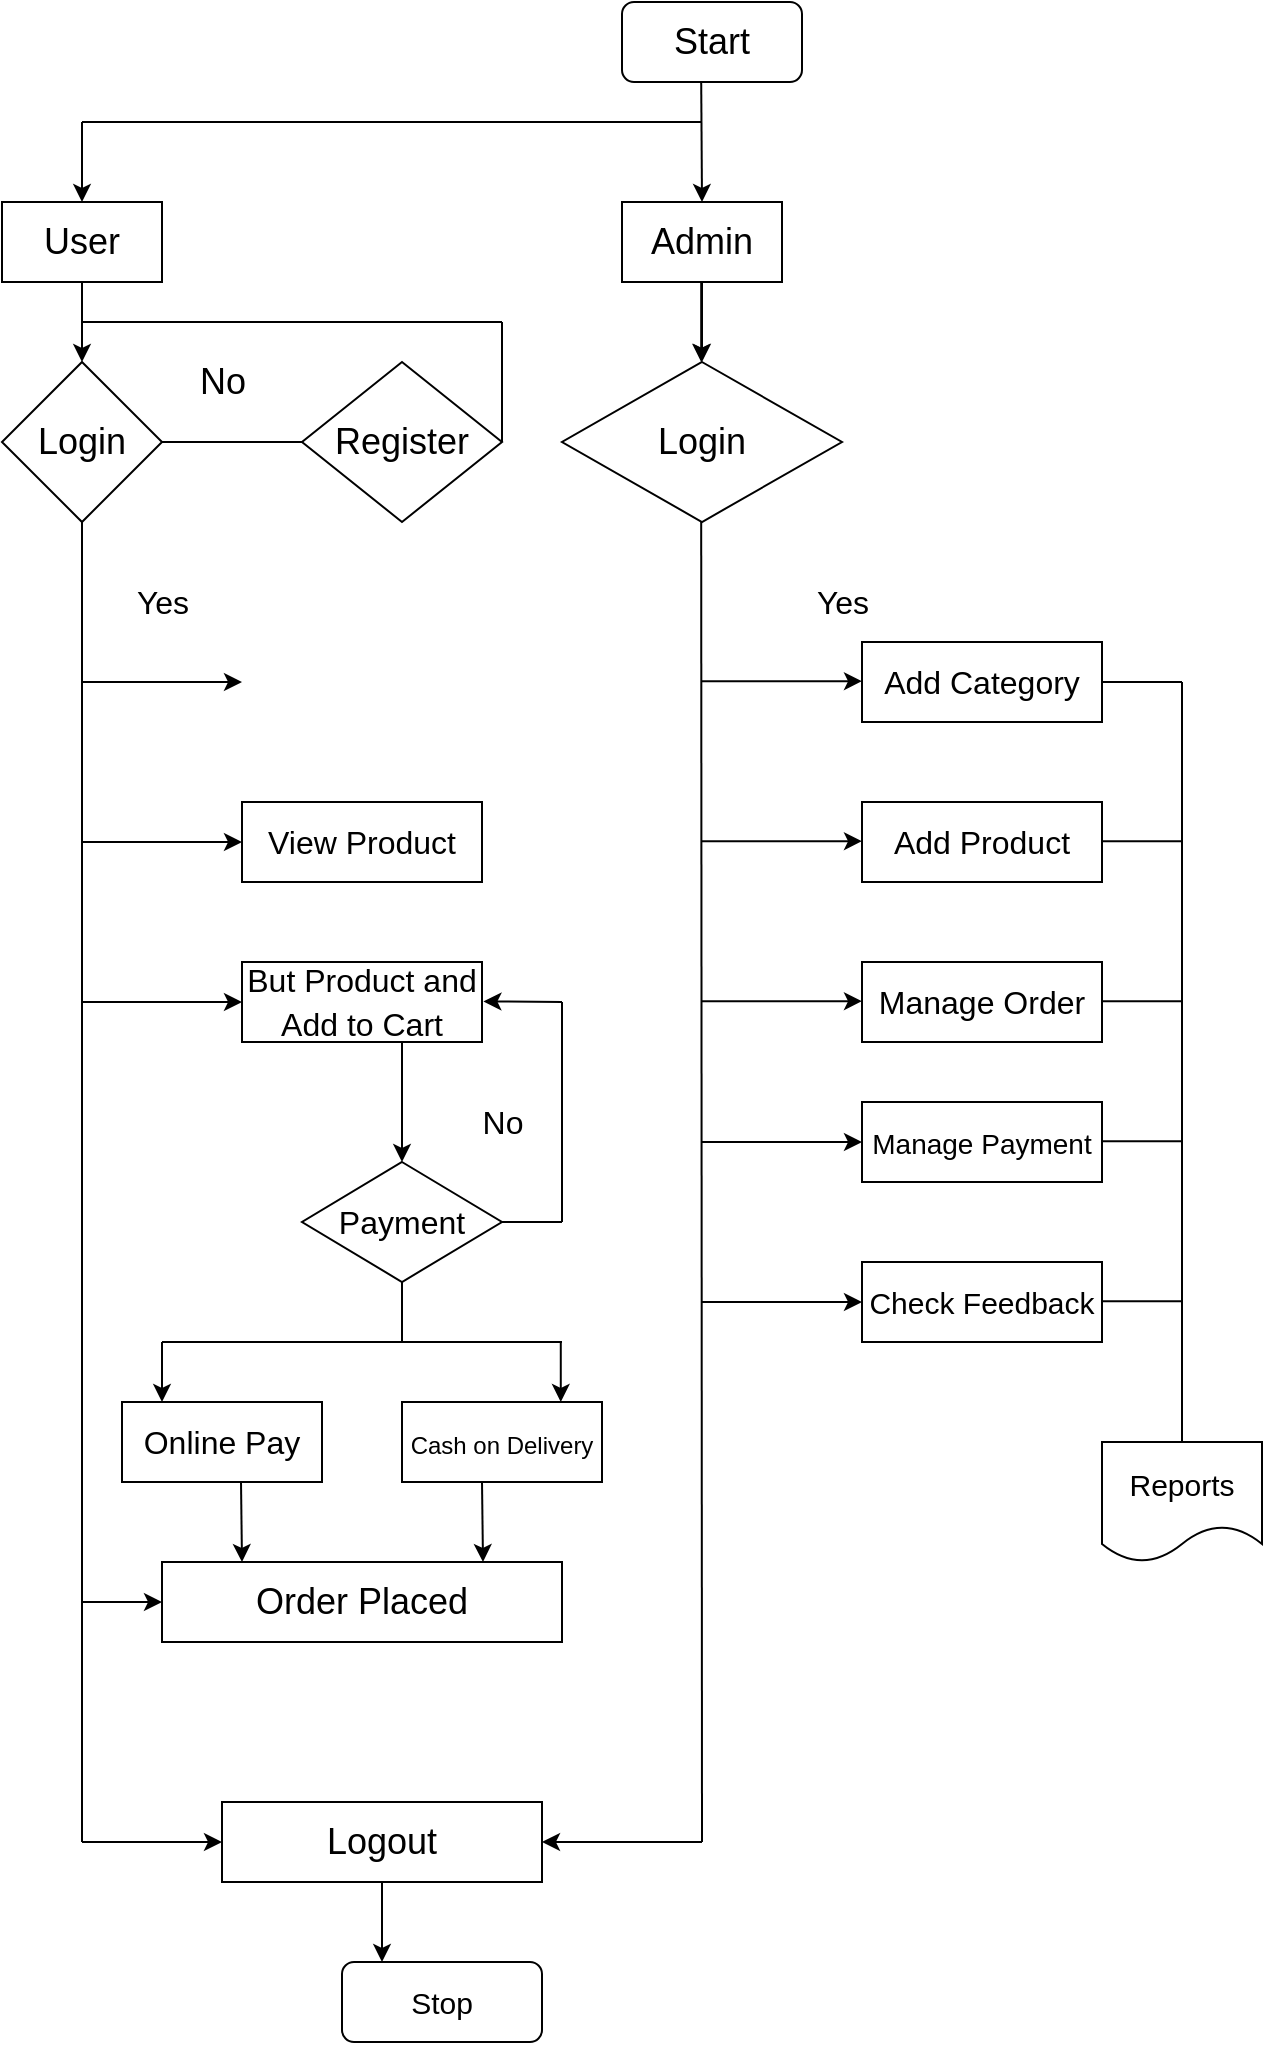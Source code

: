 <mxfile version="19.0.0" type="github">
  <diagram id="_EWSLFI9hJHqvTnJSME5" name="Page-1">
    <mxGraphModel dx="946" dy="614" grid="1" gridSize="10" guides="1" tooltips="1" connect="1" arrows="1" fold="1" page="1" pageScale="1" pageWidth="850" pageHeight="1100" math="0" shadow="0">
      <root>
        <mxCell id="0" />
        <mxCell id="1" parent="0" />
        <mxCell id="w3lT0G3AqvzyWayd9pQj-1" value="Start" style="rounded=1;whiteSpace=wrap;html=1;fontSize=18;" vertex="1" parent="1">
          <mxGeometry x="320" y="40" width="90" height="40" as="geometry" />
        </mxCell>
        <mxCell id="w3lT0G3AqvzyWayd9pQj-2" value="" style="endArrow=none;html=1;rounded=0;fontSize=18;" edge="1" parent="1">
          <mxGeometry width="50" height="50" relative="1" as="geometry">
            <mxPoint x="50" y="100" as="sourcePoint" />
            <mxPoint x="360" y="100" as="targetPoint" />
          </mxGeometry>
        </mxCell>
        <mxCell id="w3lT0G3AqvzyWayd9pQj-3" value="" style="endArrow=classic;html=1;rounded=0;fontSize=18;" edge="1" parent="1">
          <mxGeometry width="50" height="50" relative="1" as="geometry">
            <mxPoint x="50" y="100" as="sourcePoint" />
            <mxPoint x="50" y="140" as="targetPoint" />
          </mxGeometry>
        </mxCell>
        <mxCell id="w3lT0G3AqvzyWayd9pQj-4" value="User" style="rounded=0;whiteSpace=wrap;html=1;fontSize=18;" vertex="1" parent="1">
          <mxGeometry x="10" y="140" width="80" height="40" as="geometry" />
        </mxCell>
        <mxCell id="w3lT0G3AqvzyWayd9pQj-5" value="" style="edgeStyle=orthogonalEdgeStyle;rounded=0;orthogonalLoop=1;jettySize=auto;html=1;fontSize=18;" edge="1" parent="1" source="w3lT0G3AqvzyWayd9pQj-6" target="w3lT0G3AqvzyWayd9pQj-10">
          <mxGeometry relative="1" as="geometry" />
        </mxCell>
        <mxCell id="w3lT0G3AqvzyWayd9pQj-6" value="Admin" style="rounded=0;whiteSpace=wrap;html=1;fontSize=18;" vertex="1" parent="1">
          <mxGeometry x="320" y="140" width="80" height="40" as="geometry" />
        </mxCell>
        <mxCell id="w3lT0G3AqvzyWayd9pQj-7" value="" style="endArrow=classic;html=1;rounded=0;fontSize=18;exitX=0.5;exitY=1;exitDx=0;exitDy=0;" edge="1" parent="1" source="w3lT0G3AqvzyWayd9pQj-4">
          <mxGeometry width="50" height="50" relative="1" as="geometry">
            <mxPoint x="30" y="230" as="sourcePoint" />
            <mxPoint x="50" y="220" as="targetPoint" />
          </mxGeometry>
        </mxCell>
        <mxCell id="w3lT0G3AqvzyWayd9pQj-8" value="" style="endArrow=classic;html=1;rounded=0;fontSize=18;exitX=0.5;exitY=1;exitDx=0;exitDy=0;" edge="1" parent="1">
          <mxGeometry width="50" height="50" relative="1" as="geometry">
            <mxPoint x="359.6" y="180" as="sourcePoint" />
            <mxPoint x="359.6" y="220" as="targetPoint" />
          </mxGeometry>
        </mxCell>
        <mxCell id="w3lT0G3AqvzyWayd9pQj-9" value="Login" style="rhombus;whiteSpace=wrap;html=1;fontSize=18;" vertex="1" parent="1">
          <mxGeometry x="10" y="220" width="80" height="80" as="geometry" />
        </mxCell>
        <mxCell id="w3lT0G3AqvzyWayd9pQj-10" value="Login" style="rhombus;whiteSpace=wrap;html=1;fontSize=18;" vertex="1" parent="1">
          <mxGeometry x="290" y="220" width="140" height="80" as="geometry" />
        </mxCell>
        <mxCell id="w3lT0G3AqvzyWayd9pQj-11" value="Register" style="rhombus;whiteSpace=wrap;html=1;fontSize=18;" vertex="1" parent="1">
          <mxGeometry x="160" y="220" width="100" height="80" as="geometry" />
        </mxCell>
        <mxCell id="w3lT0G3AqvzyWayd9pQj-12" value="" style="endArrow=none;html=1;rounded=0;fontSize=18;" edge="1" parent="1">
          <mxGeometry width="50" height="50" relative="1" as="geometry">
            <mxPoint x="50" y="200" as="sourcePoint" />
            <mxPoint x="260" y="200" as="targetPoint" />
          </mxGeometry>
        </mxCell>
        <mxCell id="w3lT0G3AqvzyWayd9pQj-13" value="" style="endArrow=none;html=1;rounded=0;fontSize=18;exitX=1;exitY=0.5;exitDx=0;exitDy=0;" edge="1" parent="1" source="w3lT0G3AqvzyWayd9pQj-11">
          <mxGeometry width="50" height="50" relative="1" as="geometry">
            <mxPoint x="240" y="250" as="sourcePoint" />
            <mxPoint x="260" y="200" as="targetPoint" />
          </mxGeometry>
        </mxCell>
        <mxCell id="w3lT0G3AqvzyWayd9pQj-14" value="" style="endArrow=none;html=1;rounded=0;fontSize=18;exitX=1;exitY=0.5;exitDx=0;exitDy=0;" edge="1" parent="1" source="w3lT0G3AqvzyWayd9pQj-9" target="w3lT0G3AqvzyWayd9pQj-11">
          <mxGeometry width="50" height="50" relative="1" as="geometry">
            <mxPoint x="100" y="310" as="sourcePoint" />
            <mxPoint x="150" y="260" as="targetPoint" />
          </mxGeometry>
        </mxCell>
        <mxCell id="w3lT0G3AqvzyWayd9pQj-15" value="No" style="text;html=1;align=center;verticalAlign=middle;resizable=0;points=[];autosize=1;strokeColor=none;fillColor=none;fontSize=18;" vertex="1" parent="1">
          <mxGeometry x="100" y="215" width="40" height="30" as="geometry" />
        </mxCell>
        <mxCell id="w3lT0G3AqvzyWayd9pQj-16" value="" style="endArrow=none;html=1;rounded=0;fontSize=18;entryX=0.5;entryY=1;entryDx=0;entryDy=0;" edge="1" parent="1" target="w3lT0G3AqvzyWayd9pQj-9">
          <mxGeometry width="50" height="50" relative="1" as="geometry">
            <mxPoint x="50" y="960" as="sourcePoint" />
            <mxPoint x="60" y="290" as="targetPoint" />
          </mxGeometry>
        </mxCell>
        <mxCell id="w3lT0G3AqvzyWayd9pQj-17" value="" style="endArrow=classic;html=1;rounded=0;fontSize=18;" edge="1" parent="1">
          <mxGeometry width="50" height="50" relative="1" as="geometry">
            <mxPoint x="50" y="380" as="sourcePoint" />
            <mxPoint x="130" y="380" as="targetPoint" />
          </mxGeometry>
        </mxCell>
        <mxCell id="w3lT0G3AqvzyWayd9pQj-18" value="" style="endArrow=classic;html=1;rounded=0;fontSize=18;" edge="1" parent="1">
          <mxGeometry width="50" height="50" relative="1" as="geometry">
            <mxPoint x="50.0" y="460" as="sourcePoint" />
            <mxPoint x="130" y="460" as="targetPoint" />
          </mxGeometry>
        </mxCell>
        <mxCell id="w3lT0G3AqvzyWayd9pQj-19" value="" style="endArrow=classic;html=1;rounded=0;fontSize=18;" edge="1" parent="1">
          <mxGeometry width="50" height="50" relative="1" as="geometry">
            <mxPoint x="50.0" y="540" as="sourcePoint" />
            <mxPoint x="130" y="540" as="targetPoint" />
          </mxGeometry>
        </mxCell>
        <mxCell id="w3lT0G3AqvzyWayd9pQj-20" value="&lt;font style=&quot;font-size: 16px;&quot;&gt;Add Category&lt;/font&gt;" style="rounded=0;whiteSpace=wrap;html=1;fontSize=18;" vertex="1" parent="1">
          <mxGeometry x="440" y="360" width="120" height="40" as="geometry" />
        </mxCell>
        <mxCell id="w3lT0G3AqvzyWayd9pQj-21" value="&lt;font style=&quot;font-size: 16px;&quot;&gt;View Product&lt;/font&gt;" style="rounded=0;whiteSpace=wrap;html=1;fontSize=18;" vertex="1" parent="1">
          <mxGeometry x="130" y="440" width="120" height="40" as="geometry" />
        </mxCell>
        <mxCell id="w3lT0G3AqvzyWayd9pQj-22" value="&lt;font style=&quot;font-size: 16px;&quot;&gt;But Product and Add to Cart&lt;/font&gt;" style="rounded=0;whiteSpace=wrap;html=1;fontSize=18;" vertex="1" parent="1">
          <mxGeometry x="130" y="520" width="120" height="40" as="geometry" />
        </mxCell>
        <mxCell id="w3lT0G3AqvzyWayd9pQj-23" value="Payment" style="rhombus;whiteSpace=wrap;html=1;fontSize=16;" vertex="1" parent="1">
          <mxGeometry x="160" y="620" width="100" height="60" as="geometry" />
        </mxCell>
        <mxCell id="w3lT0G3AqvzyWayd9pQj-24" value="" style="endArrow=classic;html=1;rounded=0;fontSize=16;entryX=0.5;entryY=0;entryDx=0;entryDy=0;" edge="1" parent="1" target="w3lT0G3AqvzyWayd9pQj-23">
          <mxGeometry width="50" height="50" relative="1" as="geometry">
            <mxPoint x="210" y="560" as="sourcePoint" />
            <mxPoint x="240" y="570" as="targetPoint" />
          </mxGeometry>
        </mxCell>
        <mxCell id="w3lT0G3AqvzyWayd9pQj-25" value="Yes" style="text;html=1;align=center;verticalAlign=middle;resizable=0;points=[];autosize=1;strokeColor=none;fillColor=none;fontSize=16;" vertex="1" parent="1">
          <mxGeometry x="70" y="330" width="40" height="20" as="geometry" />
        </mxCell>
        <mxCell id="w3lT0G3AqvzyWayd9pQj-26" value="" style="endArrow=classic;html=1;rounded=0;fontSize=16;" edge="1" parent="1">
          <mxGeometry width="50" height="50" relative="1" as="geometry">
            <mxPoint x="290" y="540" as="sourcePoint" />
            <mxPoint x="250.711" y="539.7" as="targetPoint" />
          </mxGeometry>
        </mxCell>
        <mxCell id="w3lT0G3AqvzyWayd9pQj-27" value="" style="endArrow=none;html=1;rounded=0;fontSize=16;" edge="1" parent="1">
          <mxGeometry width="50" height="50" relative="1" as="geometry">
            <mxPoint x="290" y="650" as="sourcePoint" />
            <mxPoint x="290" y="540" as="targetPoint" />
          </mxGeometry>
        </mxCell>
        <mxCell id="w3lT0G3AqvzyWayd9pQj-28" value="" style="endArrow=none;html=1;rounded=0;fontSize=16;exitX=1;exitY=0.5;exitDx=0;exitDy=0;" edge="1" parent="1" source="w3lT0G3AqvzyWayd9pQj-23">
          <mxGeometry width="50" height="50" relative="1" as="geometry">
            <mxPoint x="250" y="680" as="sourcePoint" />
            <mxPoint x="290" y="650" as="targetPoint" />
          </mxGeometry>
        </mxCell>
        <mxCell id="w3lT0G3AqvzyWayd9pQj-29" value="No" style="text;html=1;align=center;verticalAlign=middle;resizable=0;points=[];autosize=1;strokeColor=none;fillColor=none;fontSize=16;" vertex="1" parent="1">
          <mxGeometry x="240" y="590" width="40" height="20" as="geometry" />
        </mxCell>
        <mxCell id="w3lT0G3AqvzyWayd9pQj-30" value="" style="endArrow=none;html=1;rounded=0;fontSize=16;entryX=0.5;entryY=1;entryDx=0;entryDy=0;" edge="1" parent="1" target="w3lT0G3AqvzyWayd9pQj-23">
          <mxGeometry width="50" height="50" relative="1" as="geometry">
            <mxPoint x="210" y="710" as="sourcePoint" />
            <mxPoint x="240" y="680" as="targetPoint" />
          </mxGeometry>
        </mxCell>
        <mxCell id="w3lT0G3AqvzyWayd9pQj-31" value="" style="endArrow=none;html=1;rounded=0;fontSize=16;" edge="1" parent="1">
          <mxGeometry width="50" height="50" relative="1" as="geometry">
            <mxPoint x="90" y="710" as="sourcePoint" />
            <mxPoint x="290" y="710" as="targetPoint" />
            <Array as="points">
              <mxPoint x="210" y="710" />
            </Array>
          </mxGeometry>
        </mxCell>
        <mxCell id="w3lT0G3AqvzyWayd9pQj-32" value="" style="endArrow=classic;html=1;rounded=0;fontSize=16;" edge="1" parent="1">
          <mxGeometry width="50" height="50" relative="1" as="geometry">
            <mxPoint x="90" y="710" as="sourcePoint" />
            <mxPoint x="90" y="740" as="targetPoint" />
          </mxGeometry>
        </mxCell>
        <mxCell id="w3lT0G3AqvzyWayd9pQj-33" value="" style="endArrow=classic;html=1;rounded=0;fontSize=16;" edge="1" parent="1">
          <mxGeometry width="50" height="50" relative="1" as="geometry">
            <mxPoint x="289.39" y="710" as="sourcePoint" />
            <mxPoint x="289.39" y="740" as="targetPoint" />
          </mxGeometry>
        </mxCell>
        <mxCell id="w3lT0G3AqvzyWayd9pQj-34" value="Online Pay" style="rounded=0;whiteSpace=wrap;html=1;fontSize=16;" vertex="1" parent="1">
          <mxGeometry x="70" y="740" width="100" height="40" as="geometry" />
        </mxCell>
        <mxCell id="w3lT0G3AqvzyWayd9pQj-35" value="&lt;font style=&quot;font-size: 12px;&quot;&gt;Cash on Delivery&lt;/font&gt;" style="rounded=0;whiteSpace=wrap;html=1;fontSize=16;" vertex="1" parent="1">
          <mxGeometry x="210" y="740" width="100" height="40" as="geometry" />
        </mxCell>
        <mxCell id="w3lT0G3AqvzyWayd9pQj-36" value="" style="endArrow=classic;html=1;rounded=0;fontSize=18;" edge="1" parent="1">
          <mxGeometry width="50" height="50" relative="1" as="geometry">
            <mxPoint x="50.0" y="840" as="sourcePoint" />
            <mxPoint x="90" y="840" as="targetPoint" />
          </mxGeometry>
        </mxCell>
        <mxCell id="w3lT0G3AqvzyWayd9pQj-37" value="&lt;font style=&quot;font-size: 18px;&quot;&gt;Order Placed&lt;/font&gt;" style="rounded=0;whiteSpace=wrap;html=1;fontSize=12;" vertex="1" parent="1">
          <mxGeometry x="90" y="820" width="200" height="40" as="geometry" />
        </mxCell>
        <mxCell id="w3lT0G3AqvzyWayd9pQj-38" value="" style="endArrow=classic;html=1;rounded=0;fontSize=16;" edge="1" parent="1">
          <mxGeometry width="50" height="50" relative="1" as="geometry">
            <mxPoint x="129.5" y="780" as="sourcePoint" />
            <mxPoint x="130" y="820" as="targetPoint" />
          </mxGeometry>
        </mxCell>
        <mxCell id="w3lT0G3AqvzyWayd9pQj-39" value="" style="endArrow=classic;html=1;rounded=0;fontSize=16;" edge="1" parent="1">
          <mxGeometry width="50" height="50" relative="1" as="geometry">
            <mxPoint x="250" y="780" as="sourcePoint" />
            <mxPoint x="250.5" y="820" as="targetPoint" />
          </mxGeometry>
        </mxCell>
        <mxCell id="w3lT0G3AqvzyWayd9pQj-40" value="" style="endArrow=classic;html=1;rounded=0;fontSize=18;exitX=0.5;exitY=1;exitDx=0;exitDy=0;entryX=0.5;entryY=0;entryDx=0;entryDy=0;" edge="1" parent="1" target="w3lT0G3AqvzyWayd9pQj-6">
          <mxGeometry width="50" height="50" relative="1" as="geometry">
            <mxPoint x="359.6" y="80" as="sourcePoint" />
            <mxPoint x="359.6" y="120" as="targetPoint" />
          </mxGeometry>
        </mxCell>
        <mxCell id="w3lT0G3AqvzyWayd9pQj-41" value="" style="endArrow=none;html=1;rounded=0;fontSize=18;entryX=0.5;entryY=1;entryDx=0;entryDy=0;" edge="1" parent="1">
          <mxGeometry width="50" height="50" relative="1" as="geometry">
            <mxPoint x="360" y="960" as="sourcePoint" />
            <mxPoint x="359.6" y="300" as="targetPoint" />
          </mxGeometry>
        </mxCell>
        <mxCell id="w3lT0G3AqvzyWayd9pQj-42" value="" style="endArrow=classic;html=1;rounded=0;fontSize=18;" edge="1" parent="1">
          <mxGeometry width="50" height="50" relative="1" as="geometry">
            <mxPoint x="360" y="379.6" as="sourcePoint" />
            <mxPoint x="440" y="379.6" as="targetPoint" />
          </mxGeometry>
        </mxCell>
        <mxCell id="w3lT0G3AqvzyWayd9pQj-43" value="" style="endArrow=classic;html=1;rounded=0;fontSize=18;" edge="1" parent="1">
          <mxGeometry width="50" height="50" relative="1" as="geometry">
            <mxPoint x="360" y="459.6" as="sourcePoint" />
            <mxPoint x="440.0" y="459.6" as="targetPoint" />
          </mxGeometry>
        </mxCell>
        <mxCell id="w3lT0G3AqvzyWayd9pQj-44" value="" style="endArrow=classic;html=1;rounded=0;fontSize=18;" edge="1" parent="1">
          <mxGeometry width="50" height="50" relative="1" as="geometry">
            <mxPoint x="360" y="539.6" as="sourcePoint" />
            <mxPoint x="440.0" y="539.6" as="targetPoint" />
          </mxGeometry>
        </mxCell>
        <mxCell id="w3lT0G3AqvzyWayd9pQj-45" value="" style="endArrow=classic;html=1;rounded=0;fontSize=18;" edge="1" parent="1">
          <mxGeometry width="50" height="50" relative="1" as="geometry">
            <mxPoint x="360" y="610" as="sourcePoint" />
            <mxPoint x="440.0" y="610" as="targetPoint" />
          </mxGeometry>
        </mxCell>
        <mxCell id="w3lT0G3AqvzyWayd9pQj-46" value="" style="endArrow=classic;html=1;rounded=0;fontSize=18;" edge="1" parent="1">
          <mxGeometry width="50" height="50" relative="1" as="geometry">
            <mxPoint x="360" y="690" as="sourcePoint" />
            <mxPoint x="440.0" y="690" as="targetPoint" />
          </mxGeometry>
        </mxCell>
        <mxCell id="w3lT0G3AqvzyWayd9pQj-47" value="&lt;font style=&quot;font-size: 16px;&quot;&gt;Add Product&lt;/font&gt;" style="rounded=0;whiteSpace=wrap;html=1;fontSize=18;" vertex="1" parent="1">
          <mxGeometry x="440" y="440" width="120" height="40" as="geometry" />
        </mxCell>
        <mxCell id="w3lT0G3AqvzyWayd9pQj-48" value="&lt;font style=&quot;font-size: 16px;&quot;&gt;Manage Order&lt;/font&gt;" style="rounded=0;whiteSpace=wrap;html=1;fontSize=18;" vertex="1" parent="1">
          <mxGeometry x="440" y="520" width="120" height="40" as="geometry" />
        </mxCell>
        <mxCell id="w3lT0G3AqvzyWayd9pQj-49" value="&lt;font style=&quot;font-size: 14px;&quot;&gt;Manage Payment&lt;/font&gt;" style="rounded=0;whiteSpace=wrap;html=1;fontSize=18;" vertex="1" parent="1">
          <mxGeometry x="440" y="590" width="120" height="40" as="geometry" />
        </mxCell>
        <mxCell id="w3lT0G3AqvzyWayd9pQj-50" value="&lt;font style=&quot;font-size: 15px;&quot;&gt;Check Feedback&lt;/font&gt;" style="rounded=0;whiteSpace=wrap;html=1;fontSize=18;" vertex="1" parent="1">
          <mxGeometry x="440" y="670" width="120" height="40" as="geometry" />
        </mxCell>
        <mxCell id="w3lT0G3AqvzyWayd9pQj-51" value="" style="endArrow=none;html=1;rounded=0;fontSize=18;" edge="1" parent="1">
          <mxGeometry width="50" height="50" relative="1" as="geometry">
            <mxPoint x="600" y="760" as="sourcePoint" />
            <mxPoint x="600" y="380" as="targetPoint" />
          </mxGeometry>
        </mxCell>
        <mxCell id="w3lT0G3AqvzyWayd9pQj-52" value="" style="endArrow=none;html=1;rounded=0;fontSize=18;entryX=1;entryY=0.5;entryDx=0;entryDy=0;" edge="1" parent="1" target="w3lT0G3AqvzyWayd9pQj-20">
          <mxGeometry width="50" height="50" relative="1" as="geometry">
            <mxPoint x="600" y="380" as="sourcePoint" />
            <mxPoint x="590" y="320" as="targetPoint" />
          </mxGeometry>
        </mxCell>
        <mxCell id="w3lT0G3AqvzyWayd9pQj-53" value="" style="endArrow=none;html=1;rounded=0;fontSize=18;entryX=1;entryY=0.5;entryDx=0;entryDy=0;" edge="1" parent="1">
          <mxGeometry width="50" height="50" relative="1" as="geometry">
            <mxPoint x="600" y="459.6" as="sourcePoint" />
            <mxPoint x="560" y="459.6" as="targetPoint" />
          </mxGeometry>
        </mxCell>
        <mxCell id="w3lT0G3AqvzyWayd9pQj-54" value="" style="endArrow=none;html=1;rounded=0;fontSize=18;entryX=1;entryY=0.5;entryDx=0;entryDy=0;" edge="1" parent="1">
          <mxGeometry width="50" height="50" relative="1" as="geometry">
            <mxPoint x="600" y="539.6" as="sourcePoint" />
            <mxPoint x="560" y="539.6" as="targetPoint" />
          </mxGeometry>
        </mxCell>
        <mxCell id="w3lT0G3AqvzyWayd9pQj-55" value="" style="endArrow=none;html=1;rounded=0;fontSize=18;entryX=1;entryY=0.5;entryDx=0;entryDy=0;" edge="1" parent="1">
          <mxGeometry width="50" height="50" relative="1" as="geometry">
            <mxPoint x="600" y="609.6" as="sourcePoint" />
            <mxPoint x="560" y="609.6" as="targetPoint" />
          </mxGeometry>
        </mxCell>
        <mxCell id="w3lT0G3AqvzyWayd9pQj-56" value="" style="endArrow=none;html=1;rounded=0;fontSize=18;entryX=1;entryY=0.5;entryDx=0;entryDy=0;" edge="1" parent="1">
          <mxGeometry width="50" height="50" relative="1" as="geometry">
            <mxPoint x="600" y="689.6" as="sourcePoint" />
            <mxPoint x="560" y="689.6" as="targetPoint" />
          </mxGeometry>
        </mxCell>
        <mxCell id="w3lT0G3AqvzyWayd9pQj-57" value="Reports" style="shape=document;whiteSpace=wrap;html=1;boundedLbl=1;fontSize=15;" vertex="1" parent="1">
          <mxGeometry x="560" y="760" width="80" height="60" as="geometry" />
        </mxCell>
        <mxCell id="w3lT0G3AqvzyWayd9pQj-58" value="" style="endArrow=classic;html=1;rounded=0;fontSize=15;entryX=0;entryY=0.5;entryDx=0;entryDy=0;" edge="1" parent="1" target="w3lT0G3AqvzyWayd9pQj-60">
          <mxGeometry width="50" height="50" relative="1" as="geometry">
            <mxPoint x="50" y="960" as="sourcePoint" />
            <mxPoint x="100" y="910" as="targetPoint" />
          </mxGeometry>
        </mxCell>
        <mxCell id="w3lT0G3AqvzyWayd9pQj-59" value="" style="endArrow=classic;html=1;rounded=0;fontSize=15;entryX=1;entryY=0.5;entryDx=0;entryDy=0;" edge="1" parent="1" target="w3lT0G3AqvzyWayd9pQj-60">
          <mxGeometry width="50" height="50" relative="1" as="geometry">
            <mxPoint x="360" y="960" as="sourcePoint" />
            <mxPoint x="290" y="960" as="targetPoint" />
          </mxGeometry>
        </mxCell>
        <mxCell id="w3lT0G3AqvzyWayd9pQj-60" value="&lt;font style=&quot;font-size: 18px;&quot;&gt;Logout&lt;/font&gt;" style="rounded=0;whiteSpace=wrap;html=1;fontSize=12;" vertex="1" parent="1">
          <mxGeometry x="120" y="940" width="160" height="40" as="geometry" />
        </mxCell>
        <mxCell id="w3lT0G3AqvzyWayd9pQj-61" value="" style="endArrow=classic;html=1;rounded=0;fontSize=15;exitX=0.5;exitY=1;exitDx=0;exitDy=0;" edge="1" parent="1" source="w3lT0G3AqvzyWayd9pQj-60">
          <mxGeometry width="50" height="50" relative="1" as="geometry">
            <mxPoint x="230" y="1050" as="sourcePoint" />
            <mxPoint x="200" y="1020" as="targetPoint" />
          </mxGeometry>
        </mxCell>
        <mxCell id="w3lT0G3AqvzyWayd9pQj-62" value="Stop" style="rounded=1;whiteSpace=wrap;html=1;fontSize=15;" vertex="1" parent="1">
          <mxGeometry x="180" y="1020" width="100" height="40" as="geometry" />
        </mxCell>
        <mxCell id="w3lT0G3AqvzyWayd9pQj-63" value="Yes" style="text;html=1;align=center;verticalAlign=middle;resizable=0;points=[];autosize=1;strokeColor=none;fillColor=none;fontSize=16;" vertex="1" parent="1">
          <mxGeometry x="410" y="330" width="40" height="20" as="geometry" />
        </mxCell>
      </root>
    </mxGraphModel>
  </diagram>
</mxfile>
